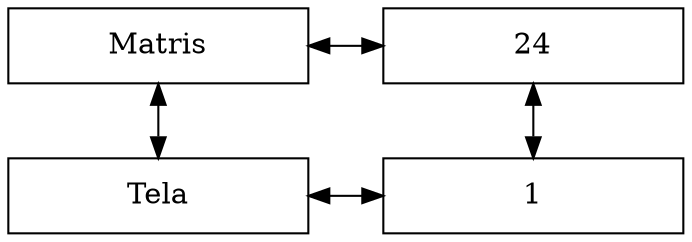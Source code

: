 digraph { 
rankdir = TB; 
node [shape=rectangle, height=0.5, width=2] 
graph[ nodesep = 0.5] 
Matris[label="Matris"] 
nodo24 [label="24"] 
nodoTela [label="Tela"] 
Matris -> nodo24 [dir=both] 
Matris -> nodoTela [dir=both] 
nodo0y0[label="1"] 
nodo24 -> nodo0y0[dir=both] 
nodoTela -> nodo0y0[constraint=false, dir=both] 
{ rank=same; Matris; nodo24} 
{ rank=same;nodoTela;nodo0y0} 
}